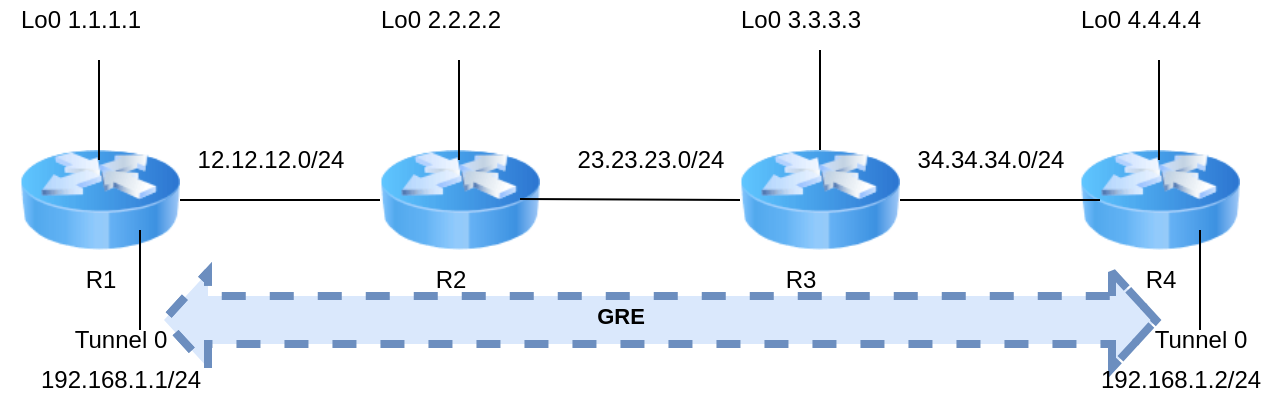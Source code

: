 <mxfile version="16.6.4" type="github">
  <diagram id="UaV7eK6_Zl_twHXiAadP" name="Page-1">
    <mxGraphModel dx="1426" dy="709" grid="1" gridSize="10" guides="1" tooltips="1" connect="1" arrows="1" fold="1" page="1" pageScale="1" pageWidth="850" pageHeight="1100" math="0" shadow="0">
      <root>
        <mxCell id="0" />
        <mxCell id="1" parent="0" />
        <mxCell id="efd0PeOUT2tKV4itR9nP-1" value="" style="image;html=1;image=img/lib/clip_art/networking/Router_Icon_128x128.png" vertex="1" parent="1">
          <mxGeometry x="50" y="310" width="80" height="80" as="geometry" />
        </mxCell>
        <mxCell id="efd0PeOUT2tKV4itR9nP-2" value="" style="image;html=1;image=img/lib/clip_art/networking/Router_Icon_128x128.png" vertex="1" parent="1">
          <mxGeometry x="230" y="310" width="80" height="80" as="geometry" />
        </mxCell>
        <mxCell id="efd0PeOUT2tKV4itR9nP-3" value="" style="image;html=1;image=img/lib/clip_art/networking/Router_Icon_128x128.png" vertex="1" parent="1">
          <mxGeometry x="410" y="310" width="80" height="80" as="geometry" />
        </mxCell>
        <mxCell id="efd0PeOUT2tKV4itR9nP-4" value="" style="image;html=1;image=img/lib/clip_art/networking/Router_Icon_128x128.png" vertex="1" parent="1">
          <mxGeometry x="580" y="310" width="80" height="80" as="geometry" />
        </mxCell>
        <mxCell id="efd0PeOUT2tKV4itR9nP-6" value="" style="endArrow=none;html=1;rounded=0;entryX=0;entryY=0.5;entryDx=0;entryDy=0;" edge="1" parent="1" source="efd0PeOUT2tKV4itR9nP-1" target="efd0PeOUT2tKV4itR9nP-2">
          <mxGeometry width="50" height="50" relative="1" as="geometry">
            <mxPoint x="400" y="390" as="sourcePoint" />
            <mxPoint x="450" y="340" as="targetPoint" />
          </mxGeometry>
        </mxCell>
        <mxCell id="efd0PeOUT2tKV4itR9nP-7" value="" style="endArrow=none;html=1;rounded=0;entryX=0;entryY=0.5;entryDx=0;entryDy=0;" edge="1" parent="1" target="efd0PeOUT2tKV4itR9nP-3">
          <mxGeometry width="50" height="50" relative="1" as="geometry">
            <mxPoint x="300" y="349.5" as="sourcePoint" />
            <mxPoint x="400" y="349.5" as="targetPoint" />
          </mxGeometry>
        </mxCell>
        <mxCell id="efd0PeOUT2tKV4itR9nP-8" value="" style="endArrow=none;html=1;rounded=0;entryX=0;entryY=0.5;entryDx=0;entryDy=0;" edge="1" parent="1">
          <mxGeometry width="50" height="50" relative="1" as="geometry">
            <mxPoint x="490" y="350" as="sourcePoint" />
            <mxPoint x="590" y="350" as="targetPoint" />
          </mxGeometry>
        </mxCell>
        <mxCell id="efd0PeOUT2tKV4itR9nP-9" value="R1" style="text;html=1;align=center;verticalAlign=middle;resizable=0;points=[];autosize=1;strokeColor=none;fillColor=none;" vertex="1" parent="1">
          <mxGeometry x="75" y="380" width="30" height="20" as="geometry" />
        </mxCell>
        <mxCell id="efd0PeOUT2tKV4itR9nP-10" value="R2" style="text;html=1;align=center;verticalAlign=middle;resizable=0;points=[];autosize=1;strokeColor=none;fillColor=none;" vertex="1" parent="1">
          <mxGeometry x="250" y="380" width="30" height="20" as="geometry" />
        </mxCell>
        <mxCell id="efd0PeOUT2tKV4itR9nP-11" value="R3" style="text;html=1;align=center;verticalAlign=middle;resizable=0;points=[];autosize=1;strokeColor=none;fillColor=none;" vertex="1" parent="1">
          <mxGeometry x="425" y="380" width="30" height="20" as="geometry" />
        </mxCell>
        <mxCell id="efd0PeOUT2tKV4itR9nP-12" value="R4" style="text;html=1;align=center;verticalAlign=middle;resizable=0;points=[];autosize=1;strokeColor=none;fillColor=none;" vertex="1" parent="1">
          <mxGeometry x="605" y="380" width="30" height="20" as="geometry" />
        </mxCell>
        <mxCell id="efd0PeOUT2tKV4itR9nP-13" value="12.12.12.0/24" style="text;html=1;align=center;verticalAlign=middle;resizable=0;points=[];autosize=1;strokeColor=none;fillColor=none;" vertex="1" parent="1">
          <mxGeometry x="130" y="320" width="90" height="20" as="geometry" />
        </mxCell>
        <mxCell id="efd0PeOUT2tKV4itR9nP-14" value="23.23.23.0/24" style="text;html=1;align=center;verticalAlign=middle;resizable=0;points=[];autosize=1;strokeColor=none;fillColor=none;" vertex="1" parent="1">
          <mxGeometry x="320" y="320" width="90" height="20" as="geometry" />
        </mxCell>
        <mxCell id="efd0PeOUT2tKV4itR9nP-15" value="34.34.34.0/24" style="text;html=1;align=center;verticalAlign=middle;resizable=0;points=[];autosize=1;strokeColor=none;fillColor=none;" vertex="1" parent="1">
          <mxGeometry x="490" y="320" width="90" height="20" as="geometry" />
        </mxCell>
        <mxCell id="efd0PeOUT2tKV4itR9nP-16" value="" style="endArrow=none;html=1;rounded=0;" edge="1" parent="1">
          <mxGeometry width="50" height="50" relative="1" as="geometry">
            <mxPoint x="450" y="275" as="sourcePoint" />
            <mxPoint x="450" y="315" as="targetPoint" />
            <Array as="points">
              <mxPoint x="450" y="325" />
            </Array>
          </mxGeometry>
        </mxCell>
        <mxCell id="efd0PeOUT2tKV4itR9nP-17" value="" style="endArrow=none;html=1;rounded=0;" edge="1" parent="1">
          <mxGeometry width="50" height="50" relative="1" as="geometry">
            <mxPoint x="619.5" y="280" as="sourcePoint" />
            <mxPoint x="619.5" y="320" as="targetPoint" />
            <Array as="points">
              <mxPoint x="619.5" y="330" />
            </Array>
          </mxGeometry>
        </mxCell>
        <mxCell id="efd0PeOUT2tKV4itR9nP-18" value="" style="endArrow=none;html=1;rounded=0;" edge="1" parent="1">
          <mxGeometry width="50" height="50" relative="1" as="geometry">
            <mxPoint x="269.5" y="280" as="sourcePoint" />
            <mxPoint x="269.5" y="320" as="targetPoint" />
            <Array as="points">
              <mxPoint x="269.5" y="330" />
            </Array>
          </mxGeometry>
        </mxCell>
        <mxCell id="efd0PeOUT2tKV4itR9nP-19" value="" style="endArrow=none;html=1;rounded=0;" edge="1" parent="1">
          <mxGeometry width="50" height="50" relative="1" as="geometry">
            <mxPoint x="89.5" y="280" as="sourcePoint" />
            <mxPoint x="89.5" y="320" as="targetPoint" />
            <Array as="points">
              <mxPoint x="89.5" y="330" />
            </Array>
          </mxGeometry>
        </mxCell>
        <mxCell id="efd0PeOUT2tKV4itR9nP-20" value="Lo0 1.1.1.1" style="text;html=1;align=center;verticalAlign=middle;resizable=0;points=[];autosize=1;strokeColor=none;fillColor=none;" vertex="1" parent="1">
          <mxGeometry x="40" y="250" width="80" height="20" as="geometry" />
        </mxCell>
        <mxCell id="efd0PeOUT2tKV4itR9nP-21" value="Lo0 2.2.2.2" style="text;html=1;align=center;verticalAlign=middle;resizable=0;points=[];autosize=1;strokeColor=none;fillColor=none;" vertex="1" parent="1">
          <mxGeometry x="220" y="250" width="80" height="20" as="geometry" />
        </mxCell>
        <mxCell id="efd0PeOUT2tKV4itR9nP-22" value="Lo0 3.3.3.3" style="text;html=1;align=center;verticalAlign=middle;resizable=0;points=[];autosize=1;strokeColor=none;fillColor=none;" vertex="1" parent="1">
          <mxGeometry x="400" y="250" width="80" height="20" as="geometry" />
        </mxCell>
        <mxCell id="efd0PeOUT2tKV4itR9nP-23" value="Lo0 4.4.4.4" style="text;html=1;align=center;verticalAlign=middle;resizable=0;points=[];autosize=1;strokeColor=none;fillColor=none;" vertex="1" parent="1">
          <mxGeometry x="570" y="250" width="80" height="20" as="geometry" />
        </mxCell>
        <mxCell id="efd0PeOUT2tKV4itR9nP-24" value="" style="shape=flexArrow;endArrow=classic;startArrow=classic;html=1;rounded=0;strokeWidth=4;sourcePerimeterSpacing=4;fillColor=#dae8fc;strokeColor=#6c8ebf;dashed=1;verticalAlign=middle;width=21;" edge="1" parent="1">
          <mxGeometry width="100" height="100" relative="1" as="geometry">
            <mxPoint x="120" y="410" as="sourcePoint" />
            <mxPoint x="620" y="410" as="targetPoint" />
            <Array as="points">
              <mxPoint x="370" y="410" />
            </Array>
          </mxGeometry>
        </mxCell>
        <mxCell id="efd0PeOUT2tKV4itR9nP-25" value="GRE" style="edgeLabel;html=1;align=center;verticalAlign=middle;resizable=0;points=[];fontStyle=1;labelBackgroundColor=none;" vertex="1" connectable="0" parent="efd0PeOUT2tKV4itR9nP-24">
          <mxGeometry x="-0.248" y="2" relative="1" as="geometry">
            <mxPoint x="42" as="offset" />
          </mxGeometry>
        </mxCell>
        <mxCell id="efd0PeOUT2tKV4itR9nP-26" value="" style="endArrow=none;html=1;rounded=0;" edge="1" parent="1">
          <mxGeometry width="50" height="50" relative="1" as="geometry">
            <mxPoint x="110" y="365" as="sourcePoint" />
            <mxPoint x="110" y="405" as="targetPoint" />
            <Array as="points">
              <mxPoint x="110" y="415" />
            </Array>
          </mxGeometry>
        </mxCell>
        <mxCell id="efd0PeOUT2tKV4itR9nP-28" value="" style="endArrow=none;html=1;rounded=0;" edge="1" parent="1">
          <mxGeometry width="50" height="50" relative="1" as="geometry">
            <mxPoint x="640" y="365" as="sourcePoint" />
            <mxPoint x="640" y="405" as="targetPoint" />
            <Array as="points">
              <mxPoint x="640" y="415" />
            </Array>
          </mxGeometry>
        </mxCell>
        <mxCell id="efd0PeOUT2tKV4itR9nP-29" value="Tunnel 0" style="text;html=1;align=center;verticalAlign=middle;resizable=0;points=[];autosize=1;strokeColor=none;fillColor=none;" vertex="1" parent="1">
          <mxGeometry x="70" y="410" width="60" height="20" as="geometry" />
        </mxCell>
        <mxCell id="efd0PeOUT2tKV4itR9nP-30" value="Tunnel 0" style="text;html=1;align=center;verticalAlign=middle;resizable=0;points=[];autosize=1;strokeColor=none;fillColor=none;" vertex="1" parent="1">
          <mxGeometry x="610" y="410" width="60" height="20" as="geometry" />
        </mxCell>
        <mxCell id="efd0PeOUT2tKV4itR9nP-31" value="192.168.1.1/24" style="text;html=1;align=center;verticalAlign=middle;resizable=0;points=[];autosize=1;strokeColor=none;fillColor=none;" vertex="1" parent="1">
          <mxGeometry x="50" y="430" width="100" height="20" as="geometry" />
        </mxCell>
        <mxCell id="efd0PeOUT2tKV4itR9nP-32" value="192.168.1.2/24" style="text;html=1;align=center;verticalAlign=middle;resizable=0;points=[];autosize=1;strokeColor=none;fillColor=none;" vertex="1" parent="1">
          <mxGeometry x="580" y="430" width="100" height="20" as="geometry" />
        </mxCell>
      </root>
    </mxGraphModel>
  </diagram>
</mxfile>
